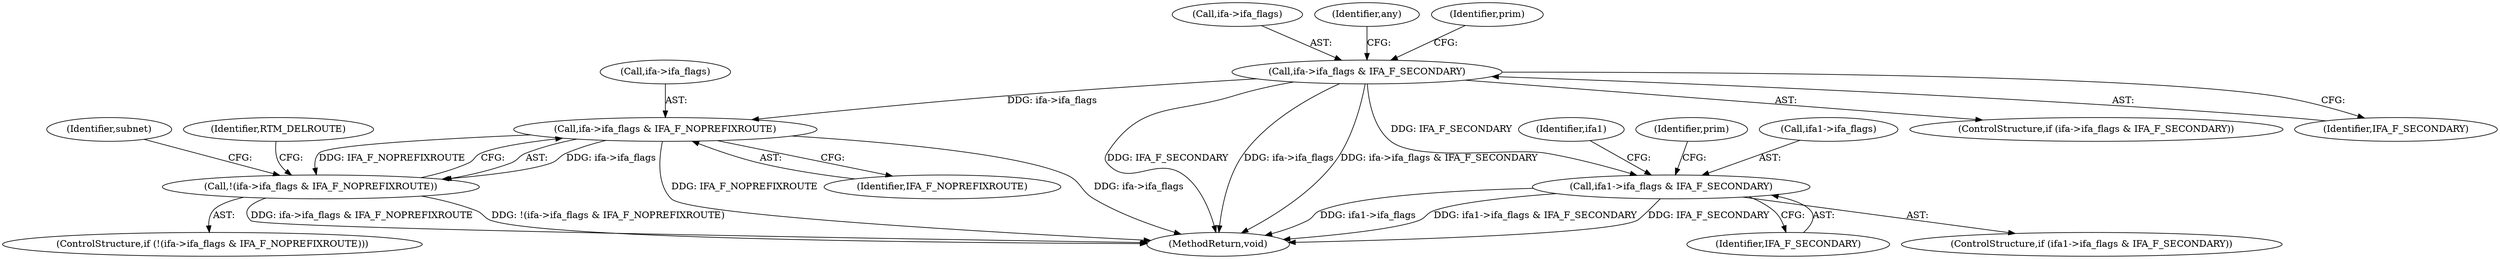 digraph "0_linux_fbd40ea0180a2d328c5adc61414dc8bab9335ce2_0@pointer" {
"1000175" [label="(Call,ifa->ifa_flags & IFA_F_SECONDARY)"];
"1000228" [label="(Call,ifa->ifa_flags & IFA_F_NOPREFIXROUTE)"];
"1000227" [label="(Call,!(ifa->ifa_flags & IFA_F_NOPREFIXROUTE))"];
"1000296" [label="(Call,ifa1->ifa_flags & IFA_F_SECONDARY)"];
"1000306" [label="(Identifier,ifa1)"];
"1000371" [label="(Identifier,prim)"];
"1000300" [label="(Identifier,IFA_F_SECONDARY)"];
"1000295" [label="(ControlStructure,if (ifa1->ifa_flags & IFA_F_SECONDARY))"];
"1000229" [label="(Call,ifa->ifa_flags)"];
"1000226" [label="(ControlStructure,if (!(ifa->ifa_flags & IFA_F_NOPREFIXROUTE)))"];
"1000176" [label="(Call,ifa->ifa_flags)"];
"1000174" [label="(ControlStructure,if (ifa->ifa_flags & IFA_F_SECONDARY))"];
"1000175" [label="(Call,ifa->ifa_flags & IFA_F_SECONDARY)"];
"1000213" [label="(Identifier,any)"];
"1000586" [label="(MethodReturn,void)"];
"1000232" [label="(Identifier,IFA_F_NOPREFIXROUTE)"];
"1000182" [label="(Identifier,prim)"];
"1000234" [label="(Identifier,RTM_DELROUTE)"];
"1000179" [label="(Identifier,IFA_F_SECONDARY)"];
"1000297" [label="(Call,ifa1->ifa_flags)"];
"1000249" [label="(Identifier,subnet)"];
"1000228" [label="(Call,ifa->ifa_flags & IFA_F_NOPREFIXROUTE)"];
"1000227" [label="(Call,!(ifa->ifa_flags & IFA_F_NOPREFIXROUTE))"];
"1000296" [label="(Call,ifa1->ifa_flags & IFA_F_SECONDARY)"];
"1000175" -> "1000174"  [label="AST: "];
"1000175" -> "1000179"  [label="CFG: "];
"1000176" -> "1000175"  [label="AST: "];
"1000179" -> "1000175"  [label="AST: "];
"1000182" -> "1000175"  [label="CFG: "];
"1000213" -> "1000175"  [label="CFG: "];
"1000175" -> "1000586"  [label="DDG: IFA_F_SECONDARY"];
"1000175" -> "1000586"  [label="DDG: ifa->ifa_flags"];
"1000175" -> "1000586"  [label="DDG: ifa->ifa_flags & IFA_F_SECONDARY"];
"1000175" -> "1000228"  [label="DDG: ifa->ifa_flags"];
"1000175" -> "1000296"  [label="DDG: IFA_F_SECONDARY"];
"1000228" -> "1000227"  [label="AST: "];
"1000228" -> "1000232"  [label="CFG: "];
"1000229" -> "1000228"  [label="AST: "];
"1000232" -> "1000228"  [label="AST: "];
"1000227" -> "1000228"  [label="CFG: "];
"1000228" -> "1000586"  [label="DDG: ifa->ifa_flags"];
"1000228" -> "1000586"  [label="DDG: IFA_F_NOPREFIXROUTE"];
"1000228" -> "1000227"  [label="DDG: ifa->ifa_flags"];
"1000228" -> "1000227"  [label="DDG: IFA_F_NOPREFIXROUTE"];
"1000227" -> "1000226"  [label="AST: "];
"1000234" -> "1000227"  [label="CFG: "];
"1000249" -> "1000227"  [label="CFG: "];
"1000227" -> "1000586"  [label="DDG: !(ifa->ifa_flags & IFA_F_NOPREFIXROUTE)"];
"1000227" -> "1000586"  [label="DDG: ifa->ifa_flags & IFA_F_NOPREFIXROUTE"];
"1000296" -> "1000295"  [label="AST: "];
"1000296" -> "1000300"  [label="CFG: "];
"1000297" -> "1000296"  [label="AST: "];
"1000300" -> "1000296"  [label="AST: "];
"1000306" -> "1000296"  [label="CFG: "];
"1000371" -> "1000296"  [label="CFG: "];
"1000296" -> "1000586"  [label="DDG: ifa1->ifa_flags & IFA_F_SECONDARY"];
"1000296" -> "1000586"  [label="DDG: IFA_F_SECONDARY"];
"1000296" -> "1000586"  [label="DDG: ifa1->ifa_flags"];
}
